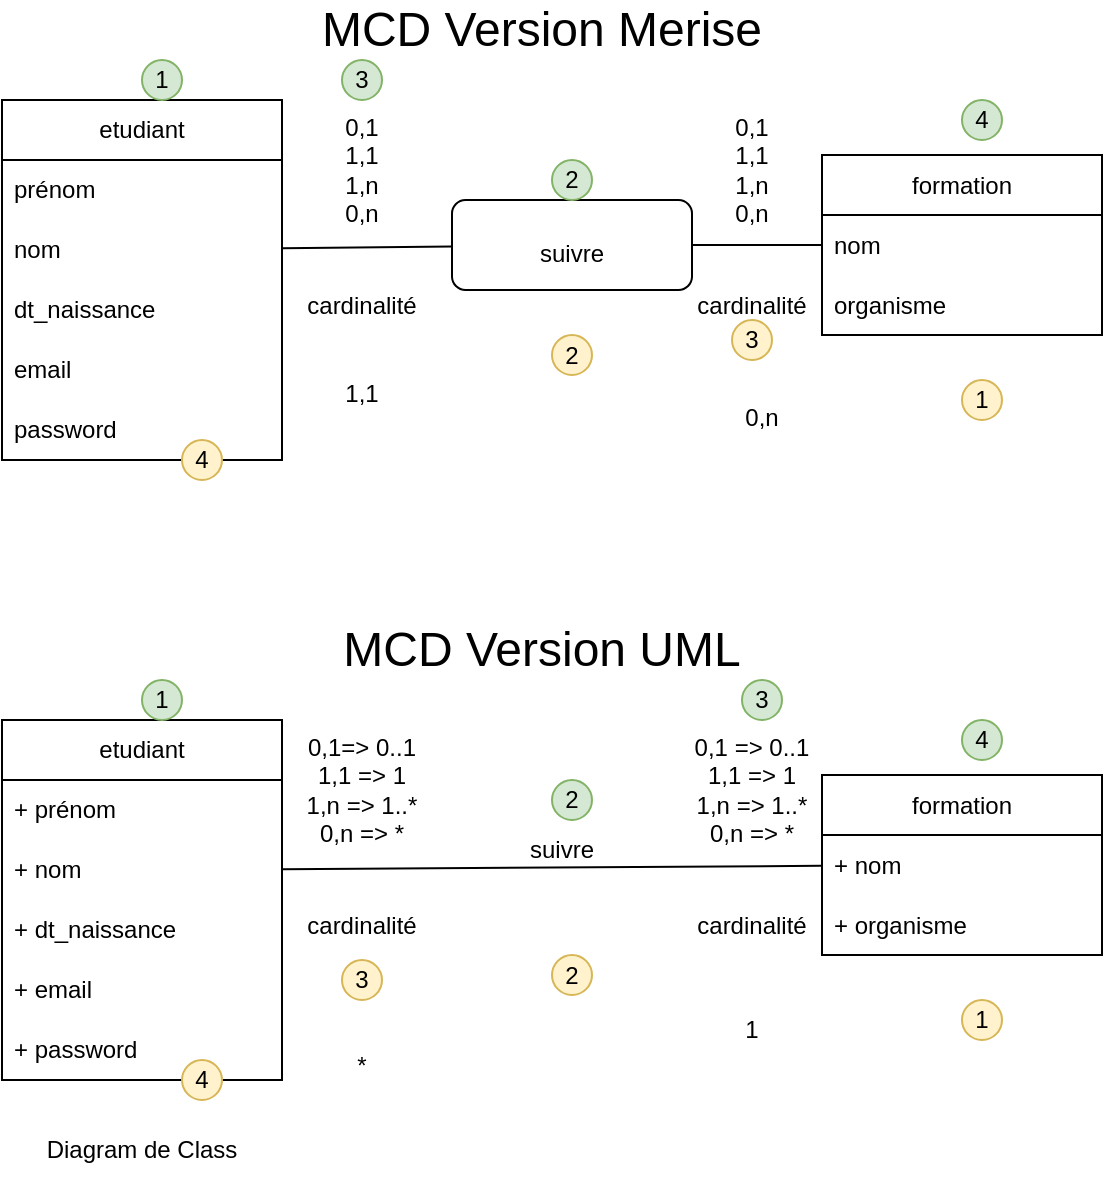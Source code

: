 <mxfile>
    <diagram id="zV92H9mDz_PsXAyF4NV7" name="Page-1">
        <mxGraphModel dx="799" dy="328" grid="1" gridSize="10" guides="1" tooltips="1" connect="1" arrows="1" fold="1" page="1" pageScale="1" pageWidth="850" pageHeight="1100" math="0" shadow="0">
            <root>
                <mxCell id="0"/>
                <mxCell id="1" parent="0"/>
                <mxCell id="22" value="etudiant" style="swimlane;fontStyle=0;childLayout=stackLayout;horizontal=1;startSize=30;horizontalStack=0;resizeParent=1;resizeParentMax=0;resizeLast=0;collapsible=1;marginBottom=0;whiteSpace=wrap;html=1;" vertex="1" parent="1">
                    <mxGeometry x="80" y="60" width="140" height="180" as="geometry"/>
                </mxCell>
                <mxCell id="23" value="prénom" style="text;strokeColor=none;fillColor=none;align=left;verticalAlign=middle;spacingLeft=4;spacingRight=4;overflow=hidden;points=[[0,0.5],[1,0.5]];portConstraint=eastwest;rotatable=0;whiteSpace=wrap;html=1;" vertex="1" parent="22">
                    <mxGeometry y="30" width="140" height="30" as="geometry"/>
                </mxCell>
                <mxCell id="24" value="nom" style="text;strokeColor=none;fillColor=none;align=left;verticalAlign=middle;spacingLeft=4;spacingRight=4;overflow=hidden;points=[[0,0.5],[1,0.5]];portConstraint=eastwest;rotatable=0;whiteSpace=wrap;html=1;" vertex="1" parent="22">
                    <mxGeometry y="60" width="140" height="30" as="geometry"/>
                </mxCell>
                <mxCell id="25" value="dt_naissance" style="text;strokeColor=none;fillColor=none;align=left;verticalAlign=middle;spacingLeft=4;spacingRight=4;overflow=hidden;points=[[0,0.5],[1,0.5]];portConstraint=eastwest;rotatable=0;whiteSpace=wrap;html=1;" vertex="1" parent="22">
                    <mxGeometry y="90" width="140" height="30" as="geometry"/>
                </mxCell>
                <mxCell id="26" value="email" style="text;strokeColor=none;fillColor=none;align=left;verticalAlign=middle;spacingLeft=4;spacingRight=4;overflow=hidden;points=[[0,0.5],[1,0.5]];portConstraint=eastwest;rotatable=0;whiteSpace=wrap;html=1;" vertex="1" parent="22">
                    <mxGeometry y="120" width="140" height="30" as="geometry"/>
                </mxCell>
                <mxCell id="27" value="password" style="text;strokeColor=none;fillColor=none;align=left;verticalAlign=middle;spacingLeft=4;spacingRight=4;overflow=hidden;points=[[0,0.5],[1,0.5]];portConstraint=eastwest;rotatable=0;whiteSpace=wrap;html=1;" vertex="1" parent="22">
                    <mxGeometry y="150" width="140" height="30" as="geometry"/>
                </mxCell>
                <mxCell id="28" value="formation" style="swimlane;fontStyle=0;childLayout=stackLayout;horizontal=1;startSize=30;horizontalStack=0;resizeParent=1;resizeParentMax=0;resizeLast=0;collapsible=1;marginBottom=0;whiteSpace=wrap;html=1;fillColor=#FFFFFF;fontColor=#000000;" vertex="1" parent="1">
                    <mxGeometry x="490" y="87.5" width="140" height="90" as="geometry"/>
                </mxCell>
                <mxCell id="29" value="nom" style="text;strokeColor=none;fillColor=none;align=left;verticalAlign=middle;spacingLeft=4;spacingRight=4;overflow=hidden;points=[[0,0.5],[1,0.5]];portConstraint=eastwest;rotatable=0;whiteSpace=wrap;html=1;" vertex="1" parent="28">
                    <mxGeometry y="30" width="140" height="30" as="geometry"/>
                </mxCell>
                <mxCell id="30" value="organisme" style="text;strokeColor=none;fillColor=none;align=left;verticalAlign=middle;spacingLeft=4;spacingRight=4;overflow=hidden;points=[[0,0.5],[1,0.5]];portConstraint=eastwest;rotatable=0;whiteSpace=wrap;html=1;" vertex="1" parent="28">
                    <mxGeometry y="60" width="140" height="30" as="geometry"/>
                </mxCell>
                <mxCell id="33" value="MCD Version Merise" style="text;html=1;strokeColor=none;fillColor=none;align=center;verticalAlign=middle;whiteSpace=wrap;rounded=0;fontSize=24;fontColor=#000000;" vertex="1" parent="1">
                    <mxGeometry x="200" y="10" width="300" height="30" as="geometry"/>
                </mxCell>
                <mxCell id="35" style="edgeStyle=none;html=1;fontSize=12;fontColor=#000000;endArrow=none;endFill=0;" edge="1" parent="1" source="34" target="24">
                    <mxGeometry relative="1" as="geometry"/>
                </mxCell>
                <mxCell id="36" style="edgeStyle=none;html=1;entryX=0;entryY=0.5;entryDx=0;entryDy=0;fontSize=12;fontColor=#000000;endArrow=none;endFill=0;" edge="1" parent="1" source="34" target="29">
                    <mxGeometry relative="1" as="geometry"/>
                </mxCell>
                <mxCell id="34" value="&lt;font style=&quot;font-size: 12px;&quot;&gt;suivre&lt;/font&gt;" style="rounded=1;whiteSpace=wrap;html=1;fontSize=24;fontColor=#000000;fillColor=#FFFFFF;" vertex="1" parent="1">
                    <mxGeometry x="305" y="110" width="120" height="45" as="geometry"/>
                </mxCell>
                <mxCell id="37" value="cardinalité" style="text;html=1;strokeColor=none;fillColor=none;align=center;verticalAlign=middle;whiteSpace=wrap;rounded=0;fontSize=12;fontColor=#000000;" vertex="1" parent="1">
                    <mxGeometry x="230" y="147.5" width="60" height="30" as="geometry"/>
                </mxCell>
                <mxCell id="38" value="cardinalité" style="text;html=1;strokeColor=none;fillColor=none;align=center;verticalAlign=middle;whiteSpace=wrap;rounded=0;fontSize=12;fontColor=#000000;" vertex="1" parent="1">
                    <mxGeometry x="425" y="147.5" width="60" height="30" as="geometry"/>
                </mxCell>
                <mxCell id="39" value="0,1&lt;br&gt;1,1&lt;br&gt;1,n&lt;br&gt;0,n" style="text;html=1;strokeColor=none;fillColor=none;align=center;verticalAlign=middle;whiteSpace=wrap;rounded=0;fontSize=12;fontColor=#000000;" vertex="1" parent="1">
                    <mxGeometry x="230" y="60" width="60" height="70" as="geometry"/>
                </mxCell>
                <mxCell id="40" value="0,1&lt;br&gt;1,1&lt;br&gt;1,n&lt;br&gt;0,n" style="text;html=1;strokeColor=none;fillColor=none;align=center;verticalAlign=middle;whiteSpace=wrap;rounded=0;fontSize=12;fontColor=#000000;" vertex="1" parent="1">
                    <mxGeometry x="425" y="60" width="60" height="70" as="geometry"/>
                </mxCell>
                <mxCell id="41" value="1" style="ellipse;whiteSpace=wrap;html=1;aspect=fixed;fontSize=12;fillColor=#d5e8d4;strokeColor=#82b366;" vertex="1" parent="1">
                    <mxGeometry x="150" y="40" width="20" height="20" as="geometry"/>
                </mxCell>
                <mxCell id="42" value="2" style="ellipse;whiteSpace=wrap;html=1;aspect=fixed;fontSize=12;fillColor=#d5e8d4;strokeColor=#82b366;" vertex="1" parent="1">
                    <mxGeometry x="355" y="90" width="20" height="20" as="geometry"/>
                </mxCell>
                <mxCell id="43" value="3" style="ellipse;whiteSpace=wrap;html=1;aspect=fixed;fontSize=12;fillColor=#d5e8d4;strokeColor=#82b366;" vertex="1" parent="1">
                    <mxGeometry x="250" y="40" width="20" height="20" as="geometry"/>
                </mxCell>
                <mxCell id="44" value="4" style="ellipse;whiteSpace=wrap;html=1;aspect=fixed;fontSize=12;fillColor=#d5e8d4;strokeColor=#82b366;" vertex="1" parent="1">
                    <mxGeometry x="560" y="60" width="20" height="20" as="geometry"/>
                </mxCell>
                <mxCell id="46" value="1" style="ellipse;whiteSpace=wrap;html=1;aspect=fixed;fontSize=12;fillColor=#fff2cc;strokeColor=#d6b656;" vertex="1" parent="1">
                    <mxGeometry x="560" y="200" width="20" height="20" as="geometry"/>
                </mxCell>
                <mxCell id="47" value="2" style="ellipse;whiteSpace=wrap;html=1;aspect=fixed;fontSize=12;fillColor=#fff2cc;strokeColor=#d6b656;" vertex="1" parent="1">
                    <mxGeometry x="355" y="177.5" width="20" height="20" as="geometry"/>
                </mxCell>
                <mxCell id="49" value="3" style="ellipse;whiteSpace=wrap;html=1;aspect=fixed;fontSize=12;fillColor=#fff2cc;strokeColor=#d6b656;" vertex="1" parent="1">
                    <mxGeometry x="445" y="170" width="20" height="20" as="geometry"/>
                </mxCell>
                <mxCell id="50" value="4" style="ellipse;whiteSpace=wrap;html=1;aspect=fixed;fontSize=12;fillColor=#fff2cc;strokeColor=#d6b656;" vertex="1" parent="1">
                    <mxGeometry x="170" y="230" width="20" height="20" as="geometry"/>
                </mxCell>
                <mxCell id="51" value="etudiant" style="swimlane;fontStyle=0;childLayout=stackLayout;horizontal=1;startSize=30;horizontalStack=0;resizeParent=1;resizeParentMax=0;resizeLast=0;collapsible=1;marginBottom=0;whiteSpace=wrap;html=1;" vertex="1" parent="1">
                    <mxGeometry x="80" y="370" width="140" height="180" as="geometry"/>
                </mxCell>
                <mxCell id="52" value="+ prénom" style="text;strokeColor=none;fillColor=none;align=left;verticalAlign=middle;spacingLeft=4;spacingRight=4;overflow=hidden;points=[[0,0.5],[1,0.5]];portConstraint=eastwest;rotatable=0;whiteSpace=wrap;html=1;" vertex="1" parent="51">
                    <mxGeometry y="30" width="140" height="30" as="geometry"/>
                </mxCell>
                <mxCell id="53" value="+ nom" style="text;strokeColor=none;fillColor=none;align=left;verticalAlign=middle;spacingLeft=4;spacingRight=4;overflow=hidden;points=[[0,0.5],[1,0.5]];portConstraint=eastwest;rotatable=0;whiteSpace=wrap;html=1;" vertex="1" parent="51">
                    <mxGeometry y="60" width="140" height="30" as="geometry"/>
                </mxCell>
                <mxCell id="54" value="+ dt_naissance" style="text;strokeColor=none;fillColor=none;align=left;verticalAlign=middle;spacingLeft=4;spacingRight=4;overflow=hidden;points=[[0,0.5],[1,0.5]];portConstraint=eastwest;rotatable=0;whiteSpace=wrap;html=1;" vertex="1" parent="51">
                    <mxGeometry y="90" width="140" height="30" as="geometry"/>
                </mxCell>
                <mxCell id="55" value="+ email" style="text;strokeColor=none;fillColor=none;align=left;verticalAlign=middle;spacingLeft=4;spacingRight=4;overflow=hidden;points=[[0,0.5],[1,0.5]];portConstraint=eastwest;rotatable=0;whiteSpace=wrap;html=1;" vertex="1" parent="51">
                    <mxGeometry y="120" width="140" height="30" as="geometry"/>
                </mxCell>
                <mxCell id="56" value="+ password" style="text;strokeColor=none;fillColor=none;align=left;verticalAlign=middle;spacingLeft=4;spacingRight=4;overflow=hidden;points=[[0,0.5],[1,0.5]];portConstraint=eastwest;rotatable=0;whiteSpace=wrap;html=1;" vertex="1" parent="51">
                    <mxGeometry y="150" width="140" height="30" as="geometry"/>
                </mxCell>
                <mxCell id="57" value="formation" style="swimlane;fontStyle=0;childLayout=stackLayout;horizontal=1;startSize=30;horizontalStack=0;resizeParent=1;resizeParentMax=0;resizeLast=0;collapsible=1;marginBottom=0;whiteSpace=wrap;html=1;fillColor=#FFFFFF;fontColor=#000000;" vertex="1" parent="1">
                    <mxGeometry x="490" y="397.5" width="140" height="90" as="geometry"/>
                </mxCell>
                <mxCell id="58" value="+ nom" style="text;strokeColor=none;fillColor=none;align=left;verticalAlign=middle;spacingLeft=4;spacingRight=4;overflow=hidden;points=[[0,0.5],[1,0.5]];portConstraint=eastwest;rotatable=0;whiteSpace=wrap;html=1;" vertex="1" parent="57">
                    <mxGeometry y="30" width="140" height="30" as="geometry"/>
                </mxCell>
                <mxCell id="59" value="+ organisme" style="text;strokeColor=none;fillColor=none;align=left;verticalAlign=middle;spacingLeft=4;spacingRight=4;overflow=hidden;points=[[0,0.5],[1,0.5]];portConstraint=eastwest;rotatable=0;whiteSpace=wrap;html=1;" vertex="1" parent="57">
                    <mxGeometry y="60" width="140" height="30" as="geometry"/>
                </mxCell>
                <mxCell id="60" value="MCD Version UML" style="text;html=1;strokeColor=none;fillColor=none;align=center;verticalAlign=middle;whiteSpace=wrap;rounded=0;fontSize=24;fontColor=#000000;" vertex="1" parent="1">
                    <mxGeometry x="200" y="320" width="300" height="30" as="geometry"/>
                </mxCell>
                <mxCell id="61" style="edgeStyle=none;html=1;fontSize=12;fontColor=#000000;endArrow=none;endFill=0;" edge="1" parent="1" source="58" target="53">
                    <mxGeometry relative="1" as="geometry">
                        <mxPoint x="305" y="443.198" as="sourcePoint"/>
                    </mxGeometry>
                </mxCell>
                <mxCell id="64" value="cardinalité" style="text;html=1;strokeColor=none;fillColor=none;align=center;verticalAlign=middle;whiteSpace=wrap;rounded=0;fontSize=12;fontColor=#000000;" vertex="1" parent="1">
                    <mxGeometry x="230" y="457.5" width="60" height="30" as="geometry"/>
                </mxCell>
                <mxCell id="65" value="cardinalité" style="text;html=1;strokeColor=none;fillColor=none;align=center;verticalAlign=middle;whiteSpace=wrap;rounded=0;fontSize=12;fontColor=#000000;" vertex="1" parent="1">
                    <mxGeometry x="425" y="457.5" width="60" height="30" as="geometry"/>
                </mxCell>
                <mxCell id="66" value="0,1=&amp;gt; 0..1&lt;br&gt;1,1 =&amp;gt; 1&lt;br&gt;1,n =&amp;gt; 1..*&lt;br&gt;0,n =&amp;gt; *" style="text;html=1;strokeColor=none;fillColor=none;align=center;verticalAlign=middle;whiteSpace=wrap;rounded=0;fontSize=12;fontColor=#000000;" vertex="1" parent="1">
                    <mxGeometry x="230" y="370" width="60" height="70" as="geometry"/>
                </mxCell>
                <mxCell id="67" value="0,1 =&amp;gt; 0..1&lt;br&gt;1,1 =&amp;gt; 1&lt;br&gt;1,n =&amp;gt; 1..*&lt;br&gt;0,n =&amp;gt; *" style="text;html=1;strokeColor=none;fillColor=none;align=center;verticalAlign=middle;whiteSpace=wrap;rounded=0;fontSize=12;fontColor=#000000;" vertex="1" parent="1">
                    <mxGeometry x="425" y="370" width="60" height="70" as="geometry"/>
                </mxCell>
                <mxCell id="68" value="1" style="ellipse;whiteSpace=wrap;html=1;aspect=fixed;fontSize=12;fillColor=#d5e8d4;strokeColor=#82b366;" vertex="1" parent="1">
                    <mxGeometry x="150" y="350" width="20" height="20" as="geometry"/>
                </mxCell>
                <mxCell id="69" value="2" style="ellipse;whiteSpace=wrap;html=1;aspect=fixed;fontSize=12;fillColor=#d5e8d4;strokeColor=#82b366;" vertex="1" parent="1">
                    <mxGeometry x="355" y="400" width="20" height="20" as="geometry"/>
                </mxCell>
                <mxCell id="70" value="3" style="ellipse;whiteSpace=wrap;html=1;aspect=fixed;fontSize=12;fillColor=#d5e8d4;strokeColor=#82b366;" vertex="1" parent="1">
                    <mxGeometry x="450" y="350" width="20" height="20" as="geometry"/>
                </mxCell>
                <mxCell id="71" value="4" style="ellipse;whiteSpace=wrap;html=1;aspect=fixed;fontSize=12;fillColor=#d5e8d4;strokeColor=#82b366;" vertex="1" parent="1">
                    <mxGeometry x="560" y="370" width="20" height="20" as="geometry"/>
                </mxCell>
                <mxCell id="72" value="1" style="ellipse;whiteSpace=wrap;html=1;aspect=fixed;fontSize=12;fillColor=#fff2cc;strokeColor=#d6b656;" vertex="1" parent="1">
                    <mxGeometry x="560" y="510" width="20" height="20" as="geometry"/>
                </mxCell>
                <mxCell id="73" value="2" style="ellipse;whiteSpace=wrap;html=1;aspect=fixed;fontSize=12;fillColor=#fff2cc;strokeColor=#d6b656;" vertex="1" parent="1">
                    <mxGeometry x="355" y="487.5" width="20" height="20" as="geometry"/>
                </mxCell>
                <mxCell id="74" value="3" style="ellipse;whiteSpace=wrap;html=1;aspect=fixed;fontSize=12;fillColor=#fff2cc;strokeColor=#d6b656;" vertex="1" parent="1">
                    <mxGeometry x="250" y="490" width="20" height="20" as="geometry"/>
                </mxCell>
                <mxCell id="75" value="4" style="ellipse;whiteSpace=wrap;html=1;aspect=fixed;fontSize=12;fillColor=#fff2cc;strokeColor=#d6b656;" vertex="1" parent="1">
                    <mxGeometry x="170" y="540" width="20" height="20" as="geometry"/>
                </mxCell>
                <mxCell id="76" value="suivre" style="text;html=1;strokeColor=none;fillColor=none;align=center;verticalAlign=middle;whiteSpace=wrap;rounded=0;fontSize=12;fontColor=#000000;" vertex="1" parent="1">
                    <mxGeometry x="330" y="420" width="60" height="30" as="geometry"/>
                </mxCell>
                <mxCell id="77" value="1,1" style="text;html=1;strokeColor=none;fillColor=none;align=center;verticalAlign=middle;whiteSpace=wrap;rounded=0;fontSize=12;fontColor=#000000;" vertex="1" parent="1">
                    <mxGeometry x="230" y="172" width="60" height="70" as="geometry"/>
                </mxCell>
                <mxCell id="78" value="0,n" style="text;html=1;strokeColor=none;fillColor=none;align=center;verticalAlign=middle;whiteSpace=wrap;rounded=0;fontSize=12;fontColor=#000000;" vertex="1" parent="1">
                    <mxGeometry x="430" y="184" width="60" height="70" as="geometry"/>
                </mxCell>
                <mxCell id="79" value="*" style="text;html=1;strokeColor=none;fillColor=none;align=center;verticalAlign=middle;whiteSpace=wrap;rounded=0;fontSize=12;fontColor=#000000;" vertex="1" parent="1">
                    <mxGeometry x="230" y="507.5" width="60" height="70" as="geometry"/>
                </mxCell>
                <mxCell id="80" value="1" style="text;html=1;strokeColor=none;fillColor=none;align=center;verticalAlign=middle;whiteSpace=wrap;rounded=0;fontSize=12;fontColor=#000000;" vertex="1" parent="1">
                    <mxGeometry x="425" y="490" width="60" height="70" as="geometry"/>
                </mxCell>
                <mxCell id="82" value="Diagram de Class" style="text;html=1;strokeColor=none;fillColor=none;align=center;verticalAlign=middle;whiteSpace=wrap;rounded=0;fontSize=12;fontColor=#000000;" vertex="1" parent="1">
                    <mxGeometry x="80" y="570" width="140" height="30" as="geometry"/>
                </mxCell>
            </root>
        </mxGraphModel>
    </diagram>
</mxfile>